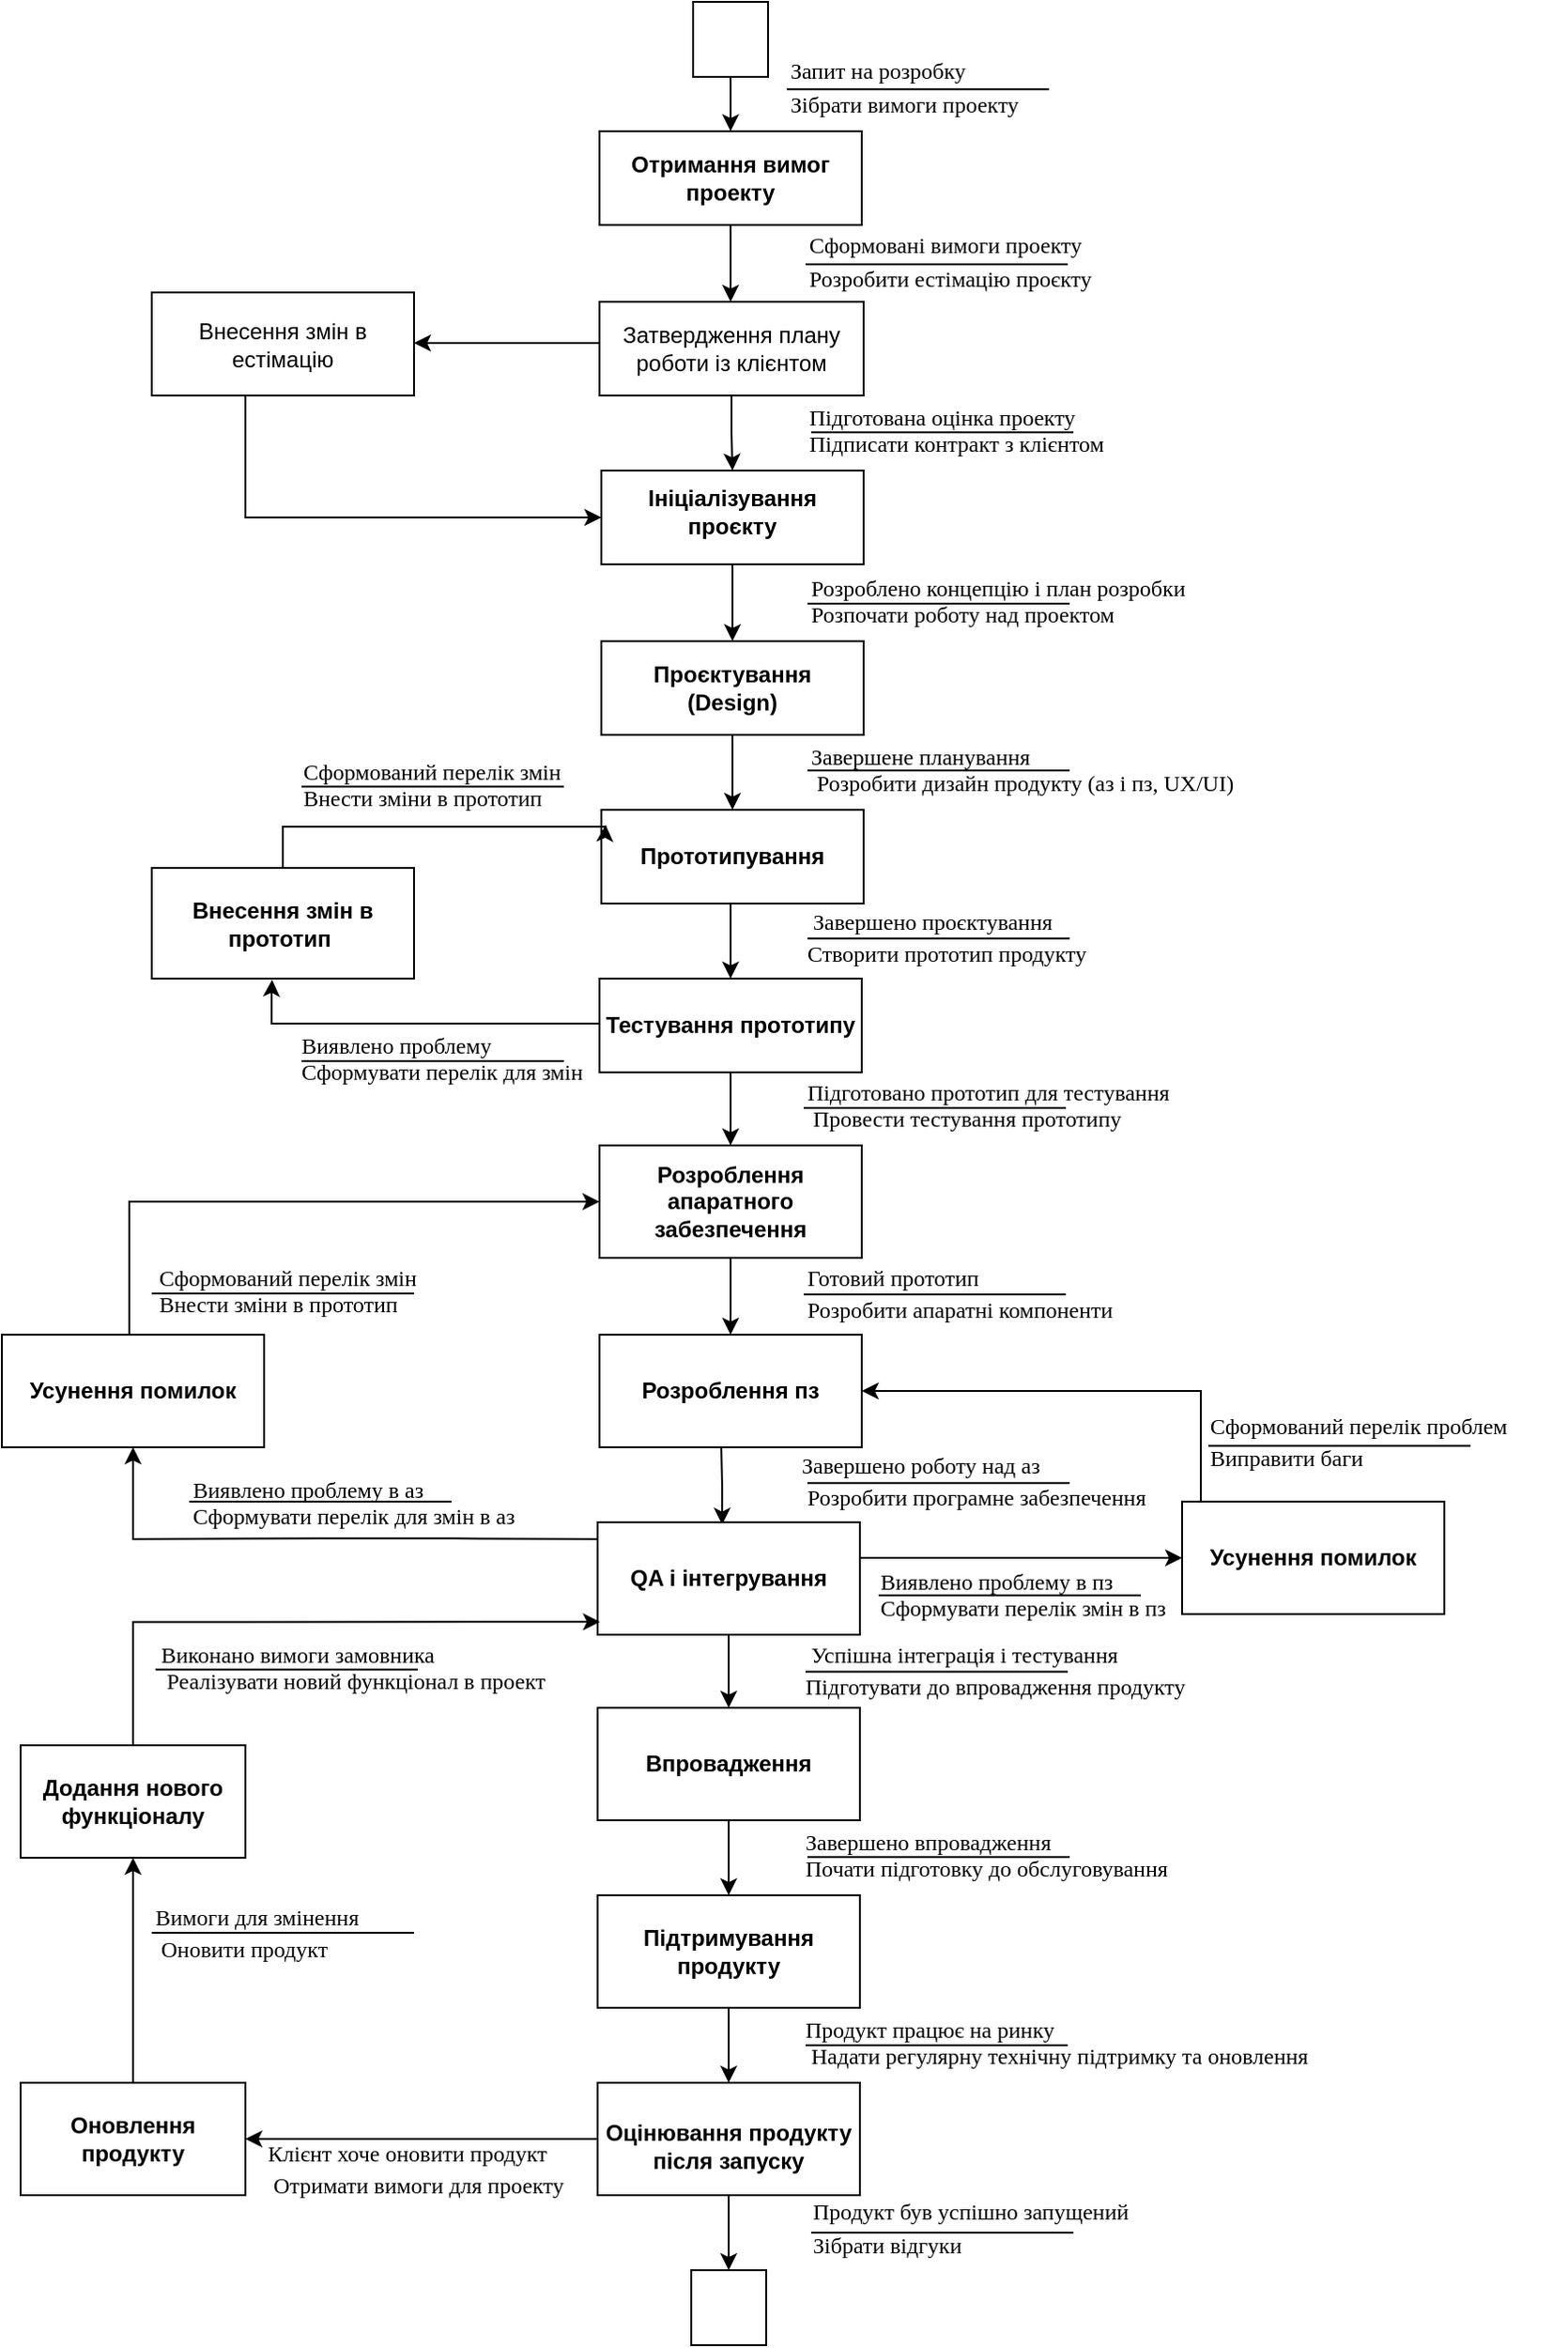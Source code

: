 <mxfile version="24.7.15">
  <diagram name="Страница — 1" id="aIX2Qcr1_E8BmRC23h6U">
    <mxGraphModel dx="1733" dy="2560" grid="1" gridSize="10" guides="1" tooltips="1" connect="1" arrows="1" fold="1" page="1" pageScale="1" pageWidth="827" pageHeight="1169" math="0" shadow="0">
      <root>
        <mxCell id="0" />
        <mxCell id="1" parent="0" />
        <mxCell id="S9Dtbln9a1oVzTOgqyUR-7" value="" style="edgeStyle=orthogonalEdgeStyle;rounded=0;orthogonalLoop=1;jettySize=auto;html=1;" edge="1" parent="1" source="S9Dtbln9a1oVzTOgqyUR-2" target="S9Dtbln9a1oVzTOgqyUR-6">
          <mxGeometry relative="1" as="geometry" />
        </mxCell>
        <mxCell id="S9Dtbln9a1oVzTOgqyUR-2" value="&lt;table&gt;&lt;tbody&gt;&lt;tr&gt;&lt;td&gt;&lt;strong&gt;Ініціалізування проєкту&lt;/strong&gt;&lt;/td&gt;&lt;/tr&gt;&lt;/tbody&gt;&lt;/table&gt;&lt;table&gt;&lt;tbody&gt;&lt;tr&gt;&lt;td&gt;&lt;/td&gt;&lt;/tr&gt;&lt;/tbody&gt;&lt;/table&gt;" style="rounded=0;whiteSpace=wrap;html=1;" vertex="1" parent="1">
          <mxGeometry x="350" y="120" width="140" height="50" as="geometry" />
        </mxCell>
        <mxCell id="S9Dtbln9a1oVzTOgqyUR-116" value="" style="edgeStyle=orthogonalEdgeStyle;rounded=0;orthogonalLoop=1;jettySize=auto;html=1;" edge="1" parent="1" source="S9Dtbln9a1oVzTOgqyUR-4" target="S9Dtbln9a1oVzTOgqyUR-112">
          <mxGeometry relative="1" as="geometry" />
        </mxCell>
        <mxCell id="S9Dtbln9a1oVzTOgqyUR-4" value="" style="rounded=0;whiteSpace=wrap;html=1;" vertex="1" parent="1">
          <mxGeometry x="399" y="-130" width="40" height="40" as="geometry" />
        </mxCell>
        <mxCell id="S9Dtbln9a1oVzTOgqyUR-24" value="" style="edgeStyle=orthogonalEdgeStyle;rounded=0;orthogonalLoop=1;jettySize=auto;html=1;" edge="1" parent="1" source="S9Dtbln9a1oVzTOgqyUR-6" target="S9Dtbln9a1oVzTOgqyUR-22">
          <mxGeometry relative="1" as="geometry" />
        </mxCell>
        <mxCell id="S9Dtbln9a1oVzTOgqyUR-6" value="&lt;table&gt;&lt;tbody&gt;&lt;tr&gt;&lt;td&gt;&lt;strong&gt;Проєктування (Design)&lt;/strong&gt;&lt;table&gt;&lt;tbody&gt;&lt;tr&gt;&lt;/tr&gt;&lt;/tbody&gt;&lt;/table&gt;&lt;/td&gt;&lt;/tr&gt;&lt;/tbody&gt;&lt;/table&gt;" style="whiteSpace=wrap;html=1;rounded=0;" vertex="1" parent="1">
          <mxGeometry x="350" y="211" width="140" height="50" as="geometry" />
        </mxCell>
        <mxCell id="S9Dtbln9a1oVzTOgqyUR-11" value="" style="edgeStyle=orthogonalEdgeStyle;rounded=0;orthogonalLoop=1;jettySize=auto;html=1;" edge="1" parent="1" source="S9Dtbln9a1oVzTOgqyUR-8" target="S9Dtbln9a1oVzTOgqyUR-10">
          <mxGeometry relative="1" as="geometry" />
        </mxCell>
        <mxCell id="S9Dtbln9a1oVzTOgqyUR-8" value="&lt;b&gt;Тестування прототипу&lt;/b&gt;" style="whiteSpace=wrap;html=1;rounded=0;" vertex="1" parent="1">
          <mxGeometry x="349" y="391" width="140" height="50" as="geometry" />
        </mxCell>
        <mxCell id="S9Dtbln9a1oVzTOgqyUR-13" value="" style="edgeStyle=orthogonalEdgeStyle;rounded=0;orthogonalLoop=1;jettySize=auto;html=1;" edge="1" parent="1" source="S9Dtbln9a1oVzTOgqyUR-10" target="S9Dtbln9a1oVzTOgqyUR-12">
          <mxGeometry relative="1" as="geometry" />
        </mxCell>
        <mxCell id="S9Dtbln9a1oVzTOgqyUR-10" value="&lt;b&gt;Розроблення апаратного забезпечення&lt;/b&gt;" style="whiteSpace=wrap;html=1;rounded=0;" vertex="1" parent="1">
          <mxGeometry x="349" y="480" width="140" height="60" as="geometry" />
        </mxCell>
        <mxCell id="S9Dtbln9a1oVzTOgqyUR-78" value="" style="edgeStyle=orthogonalEdgeStyle;rounded=0;orthogonalLoop=1;jettySize=auto;html=1;entryX=0.475;entryY=0.021;entryDx=0;entryDy=0;entryPerimeter=0;" edge="1" parent="1" target="S9Dtbln9a1oVzTOgqyUR-14">
          <mxGeometry relative="1" as="geometry">
            <mxPoint x="414.027" y="641" as="sourcePoint" />
            <mxPoint x="413" y="681" as="targetPoint" />
          </mxGeometry>
        </mxCell>
        <mxCell id="S9Dtbln9a1oVzTOgqyUR-12" value="&lt;b&gt;Розроблення пз&lt;/b&gt;" style="whiteSpace=wrap;html=1;rounded=0;" vertex="1" parent="1">
          <mxGeometry x="349" y="581" width="140" height="60" as="geometry" />
        </mxCell>
        <mxCell id="S9Dtbln9a1oVzTOgqyUR-17" value="" style="edgeStyle=orthogonalEdgeStyle;rounded=0;orthogonalLoop=1;jettySize=auto;html=1;" edge="1" parent="1" source="S9Dtbln9a1oVzTOgqyUR-14" target="S9Dtbln9a1oVzTOgqyUR-16">
          <mxGeometry relative="1" as="geometry" />
        </mxCell>
        <mxCell id="S9Dtbln9a1oVzTOgqyUR-38" style="edgeStyle=orthogonalEdgeStyle;rounded=0;orthogonalLoop=1;jettySize=auto;html=1;entryX=0;entryY=0.5;entryDx=0;entryDy=0;exitX=0.446;exitY=0.05;exitDx=0;exitDy=0;exitPerimeter=0;" edge="1" parent="1">
          <mxGeometry relative="1" as="geometry">
            <mxPoint x="87.44" y="597" as="sourcePoint" />
            <mxPoint x="349" y="510" as="targetPoint" />
            <Array as="points">
              <mxPoint x="87" y="606" />
              <mxPoint x="98" y="606" />
              <mxPoint x="98" y="510" />
            </Array>
          </mxGeometry>
        </mxCell>
        <mxCell id="S9Dtbln9a1oVzTOgqyUR-42" style="edgeStyle=orthogonalEdgeStyle;rounded=0;orthogonalLoop=1;jettySize=auto;html=1;" edge="1" parent="1" source="S9Dtbln9a1oVzTOgqyUR-14" target="S9Dtbln9a1oVzTOgqyUR-41">
          <mxGeometry relative="1" as="geometry">
            <Array as="points">
              <mxPoint x="540" y="700" />
              <mxPoint x="540" y="700" />
            </Array>
          </mxGeometry>
        </mxCell>
        <mxCell id="S9Dtbln9a1oVzTOgqyUR-14" value="&lt;b&gt;QA і інтегрування&lt;/b&gt;" style="whiteSpace=wrap;html=1;rounded=0;" vertex="1" parent="1">
          <mxGeometry x="348" y="681" width="140" height="60" as="geometry" />
        </mxCell>
        <mxCell id="S9Dtbln9a1oVzTOgqyUR-19" value="" style="edgeStyle=orthogonalEdgeStyle;rounded=0;orthogonalLoop=1;jettySize=auto;html=1;" edge="1" parent="1" source="S9Dtbln9a1oVzTOgqyUR-16" target="S9Dtbln9a1oVzTOgqyUR-18">
          <mxGeometry relative="1" as="geometry" />
        </mxCell>
        <mxCell id="S9Dtbln9a1oVzTOgqyUR-16" value="&lt;b&gt;Впровадження&lt;/b&gt;" style="whiteSpace=wrap;html=1;rounded=0;" vertex="1" parent="1">
          <mxGeometry x="348" y="780" width="140" height="60" as="geometry" />
        </mxCell>
        <mxCell id="S9Dtbln9a1oVzTOgqyUR-21" value="" style="edgeStyle=orthogonalEdgeStyle;rounded=0;orthogonalLoop=1;jettySize=auto;html=1;" edge="1" parent="1" source="S9Dtbln9a1oVzTOgqyUR-18" target="S9Dtbln9a1oVzTOgqyUR-20">
          <mxGeometry relative="1" as="geometry" />
        </mxCell>
        <mxCell id="S9Dtbln9a1oVzTOgqyUR-18" value="&lt;b&gt;Підтримування продукту&lt;/b&gt;" style="whiteSpace=wrap;html=1;rounded=0;" vertex="1" parent="1">
          <mxGeometry x="348" y="880" width="140" height="60" as="geometry" />
        </mxCell>
        <mxCell id="S9Dtbln9a1oVzTOgqyUR-30" value="" style="edgeStyle=orthogonalEdgeStyle;rounded=0;orthogonalLoop=1;jettySize=auto;html=1;" edge="1" parent="1" source="S9Dtbln9a1oVzTOgqyUR-20" target="S9Dtbln9a1oVzTOgqyUR-29">
          <mxGeometry relative="1" as="geometry" />
        </mxCell>
        <mxCell id="S9Dtbln9a1oVzTOgqyUR-32" value="" style="edgeStyle=orthogonalEdgeStyle;rounded=0;orthogonalLoop=1;jettySize=auto;html=1;" edge="1" parent="1" source="S9Dtbln9a1oVzTOgqyUR-20" target="S9Dtbln9a1oVzTOgqyUR-31">
          <mxGeometry relative="1" as="geometry" />
        </mxCell>
        <mxCell id="S9Dtbln9a1oVzTOgqyUR-20" value="&lt;b&gt;&amp;nbsp; &amp;nbsp; &amp;nbsp;&lt;/b&gt;&lt;table&gt;&lt;tbody&gt;&lt;tr&gt;&lt;td&gt;&lt;b&gt;Оцінювання продукту після запуску&lt;/b&gt;&lt;/td&gt;&lt;/tr&gt;&lt;/tbody&gt;&lt;/table&gt;&lt;table&gt;&lt;tbody&gt;&lt;tr&gt;&lt;td&gt;&lt;/td&gt;&lt;/tr&gt;&lt;/tbody&gt;&lt;/table&gt;" style="whiteSpace=wrap;html=1;rounded=0;" vertex="1" parent="1">
          <mxGeometry x="348" y="980" width="140" height="60" as="geometry" />
        </mxCell>
        <mxCell id="S9Dtbln9a1oVzTOgqyUR-52" value="" style="edgeStyle=orthogonalEdgeStyle;rounded=0;orthogonalLoop=1;jettySize=auto;html=1;" edge="1" parent="1" source="S9Dtbln9a1oVzTOgqyUR-22" target="S9Dtbln9a1oVzTOgqyUR-8">
          <mxGeometry relative="1" as="geometry">
            <Array as="points">
              <mxPoint x="419" y="361" />
              <mxPoint x="419" y="361" />
            </Array>
          </mxGeometry>
        </mxCell>
        <mxCell id="S9Dtbln9a1oVzTOgqyUR-22" value="&lt;table&gt;&lt;tbody&gt;&lt;tr&gt;&lt;td&gt;&lt;strong&gt;Прототипування&lt;/strong&gt;&lt;/td&gt;&lt;/tr&gt;&lt;/tbody&gt;&lt;/table&gt;&lt;table&gt;&lt;tbody&gt;&lt;tr&gt;&lt;/tr&gt;&lt;/tbody&gt;&lt;/table&gt;" style="whiteSpace=wrap;html=1;rounded=0;" vertex="1" parent="1">
          <mxGeometry x="350" y="301" width="140" height="50" as="geometry" />
        </mxCell>
        <mxCell id="S9Dtbln9a1oVzTOgqyUR-29" value="" style="whiteSpace=wrap;html=1;rounded=0;" vertex="1" parent="1">
          <mxGeometry x="398" y="1080" width="40" height="40" as="geometry" />
        </mxCell>
        <mxCell id="S9Dtbln9a1oVzTOgqyUR-34" value="" style="edgeStyle=orthogonalEdgeStyle;rounded=0;orthogonalLoop=1;jettySize=auto;html=1;" edge="1" parent="1" source="S9Dtbln9a1oVzTOgqyUR-31" target="S9Dtbln9a1oVzTOgqyUR-33">
          <mxGeometry relative="1" as="geometry">
            <Array as="points">
              <mxPoint x="100" y="960" />
              <mxPoint x="100" y="960" />
            </Array>
          </mxGeometry>
        </mxCell>
        <mxCell id="S9Dtbln9a1oVzTOgqyUR-31" value="&lt;b&gt;Оновлення продукту&lt;/b&gt;" style="whiteSpace=wrap;html=1;rounded=0;" vertex="1" parent="1">
          <mxGeometry x="40" y="980" width="120" height="60" as="geometry" />
        </mxCell>
        <mxCell id="S9Dtbln9a1oVzTOgqyUR-101" value="" style="edgeStyle=orthogonalEdgeStyle;rounded=0;orthogonalLoop=1;jettySize=auto;html=1;entryX=0.009;entryY=0.886;entryDx=0;entryDy=0;entryPerimeter=0;" edge="1" parent="1" source="S9Dtbln9a1oVzTOgqyUR-33" target="S9Dtbln9a1oVzTOgqyUR-14">
          <mxGeometry relative="1" as="geometry">
            <mxPoint x="100" y="840" as="targetPoint" />
            <Array as="points">
              <mxPoint x="100" y="734" />
            </Array>
          </mxGeometry>
        </mxCell>
        <mxCell id="S9Dtbln9a1oVzTOgqyUR-33" value="&lt;b&gt;Додання нового функціоналу&lt;/b&gt;" style="whiteSpace=wrap;html=1;rounded=0;" vertex="1" parent="1">
          <mxGeometry x="40" y="800" width="120" height="60" as="geometry" />
        </mxCell>
        <mxCell id="S9Dtbln9a1oVzTOgqyUR-39" value="&lt;b&gt;Усунення помилок&lt;/b&gt;" style="whiteSpace=wrap;html=1;rounded=0;" vertex="1" parent="1">
          <mxGeometry x="30" y="581" width="140" height="60" as="geometry" />
        </mxCell>
        <mxCell id="S9Dtbln9a1oVzTOgqyUR-43" style="edgeStyle=orthogonalEdgeStyle;rounded=0;orthogonalLoop=1;jettySize=auto;html=1;exitX=0.5;exitY=0;exitDx=0;exitDy=0;entryX=1;entryY=0.5;entryDx=0;entryDy=0;" edge="1" parent="1" source="S9Dtbln9a1oVzTOgqyUR-41" target="S9Dtbln9a1oVzTOgqyUR-12">
          <mxGeometry relative="1" as="geometry">
            <Array as="points">
              <mxPoint x="720" y="670" />
              <mxPoint x="720" y="681" />
              <mxPoint x="670" y="681" />
              <mxPoint x="670" y="611" />
            </Array>
          </mxGeometry>
        </mxCell>
        <mxCell id="S9Dtbln9a1oVzTOgqyUR-41" value="&lt;b&gt;Усунення помилок&lt;/b&gt;" style="whiteSpace=wrap;html=1;rounded=0;" vertex="1" parent="1">
          <mxGeometry x="660" y="670" width="140" height="60" as="geometry" />
        </mxCell>
        <mxCell id="S9Dtbln9a1oVzTOgqyUR-64" style="edgeStyle=orthogonalEdgeStyle;rounded=0;orthogonalLoop=1;jettySize=auto;html=1;exitX=0.412;exitY=0.005;exitDx=0;exitDy=0;entryX=0.016;entryY=0.16;entryDx=0;entryDy=0;entryPerimeter=0;exitPerimeter=0;" edge="1" parent="1" source="S9Dtbln9a1oVzTOgqyUR-44" target="S9Dtbln9a1oVzTOgqyUR-22">
          <mxGeometry relative="1" as="geometry">
            <mxPoint x="206.95" y="330" as="sourcePoint" />
            <mxPoint x="347.95" y="324" as="targetPoint" />
            <Array as="points">
              <mxPoint x="180" y="332" />
              <mxPoint x="180" y="310" />
              <mxPoint x="352" y="310" />
            </Array>
          </mxGeometry>
        </mxCell>
        <mxCell id="S9Dtbln9a1oVzTOgqyUR-44" value="&lt;b&gt;Внесення змін в прототип&amp;nbsp;&lt;/b&gt;" style="whiteSpace=wrap;html=1;rounded=0;" vertex="1" parent="1">
          <mxGeometry x="110" y="332" width="140" height="59" as="geometry" />
        </mxCell>
        <mxCell id="S9Dtbln9a1oVzTOgqyUR-48" value="" style="endArrow=none;html=1;rounded=0;" edge="1" parent="1">
          <mxGeometry width="50" height="50" relative="1" as="geometry">
            <mxPoint x="459" y="10" as="sourcePoint" />
            <mxPoint x="599" y="10" as="targetPoint" />
            <Array as="points">
              <mxPoint x="520" y="10" />
            </Array>
          </mxGeometry>
        </mxCell>
        <mxCell id="S9Dtbln9a1oVzTOgqyUR-51" value="" style="endArrow=none;html=1;rounded=0;" edge="1" parent="1">
          <mxGeometry width="50" height="50" relative="1" as="geometry">
            <mxPoint x="460" y="280" as="sourcePoint" />
            <mxPoint x="600" y="280" as="targetPoint" />
          </mxGeometry>
        </mxCell>
        <mxCell id="S9Dtbln9a1oVzTOgqyUR-54" value="" style="endArrow=none;html=1;rounded=0;" edge="1" parent="1">
          <mxGeometry width="50" height="50" relative="1" as="geometry">
            <mxPoint x="460" y="369.62" as="sourcePoint" />
            <mxPoint x="600" y="369.62" as="targetPoint" />
          </mxGeometry>
        </mxCell>
        <mxCell id="S9Dtbln9a1oVzTOgqyUR-55" value="&lt;div&gt;&lt;font face=&quot;Times New Roman&quot;&gt;Сформовані вимоги проекту&lt;/font&gt;&lt;/div&gt;&lt;div&gt;&lt;span style=&quot;font-family: &amp;quot;Times New Roman&amp;quot;, serif;&quot;&gt;&lt;font style=&quot;font-size: 12px;&quot;&gt;Розробити естімацію проєкту&lt;/font&gt;&lt;/span&gt;&lt;span style=&quot;font-size: medium;&quot;&gt;&lt;/span&gt;&lt;span style=&quot;font-family: &amp;quot;Times New Roman&amp;quot;, serif;&quot;&gt;&lt;font style=&quot;font-size: 12px;&quot;&gt;&lt;br&gt;&lt;/font&gt;&lt;/span&gt;&lt;/div&gt;" style="text;whiteSpace=wrap;html=1;" vertex="1" parent="1">
          <mxGeometry x="459" y="-14" width="160" height="44" as="geometry" />
        </mxCell>
        <mxCell id="S9Dtbln9a1oVzTOgqyUR-56" value="&lt;div&gt;&lt;font style=&quot;font-size: 12px;&quot;&gt;&lt;font face=&quot;Times New Roman&quot;&gt;Завершене планування&amp;nbsp; &amp;nbsp; &amp;nbsp; &amp;nbsp; &amp;nbsp; &amp;nbsp; &amp;nbsp; &amp;nbsp; &amp;nbsp; &amp;nbsp; &amp;nbsp; &amp;nbsp;&lt;/font&gt;&lt;font face=&quot;xFKi9sHKz70ljBgwXh16&quot;&gt;Розробити дизайн продукту (аз і пз,&amp;nbsp;&lt;/font&gt;&lt;/font&gt;&lt;span style=&quot;font-family: xFKi9sHKz70ljBgwXh16; background-color: initial;&quot;&gt;UX/UI&lt;/span&gt;&lt;span style=&quot;font-family: xFKi9sHKz70ljBgwXh16; background-color: initial;&quot;&gt;)&lt;/span&gt;&lt;/div&gt;" style="text;whiteSpace=wrap;html=1;" vertex="1" parent="1">
          <mxGeometry x="460" y="259" width="240" height="60" as="geometry" />
        </mxCell>
        <mxCell id="S9Dtbln9a1oVzTOgqyUR-58" value="" style="endArrow=none;html=1;rounded=0;" edge="1" parent="1">
          <mxGeometry width="50" height="50" relative="1" as="geometry">
            <mxPoint x="460" y="191" as="sourcePoint" />
            <mxPoint x="600" y="191" as="targetPoint" />
          </mxGeometry>
        </mxCell>
        <mxCell id="S9Dtbln9a1oVzTOgqyUR-59" value="&lt;div&gt;&lt;font face=&quot;Times New Roman&quot; style=&quot;font-size: 12px;&quot;&gt;Розроблено концепцію і план розробки&amp;nbsp; &lt;/font&gt;&lt;font face=&quot;dU_oInnJAO4a_UwRqcM1&quot; style=&quot;font-size: 12px;&quot;&gt;Розпочати роботу над проектом&amp;nbsp;&lt;/font&gt;&lt;span style=&quot;font-family: &amp;quot;Times New Roman&amp;quot;, serif;&quot;&gt;&lt;font style=&quot;font-size: 12px;&quot;&gt;&lt;br&gt;&lt;/font&gt;&lt;/span&gt;&lt;/div&gt;" style="text;whiteSpace=wrap;html=1;" vertex="1" parent="1">
          <mxGeometry x="460" y="169" width="230" height="44" as="geometry" />
        </mxCell>
        <mxCell id="S9Dtbln9a1oVzTOgqyUR-60" value="&lt;div&gt;&lt;table cellpadding=&quot;0&quot; border=&quot;0&quot; class=&quot;MsoNormalTable&quot;&gt;&lt;tbody&gt;&lt;tr&gt;&lt;td style=&quot;padding: 0.75pt;&quot;&gt;&lt;p style=&quot;margin: 0cm;&quot; class=&quot;MsoNormal&quot;&gt;&lt;font face=&quot;Times New Roman&quot; style=&quot;font-size: 12px;&quot;&gt;Завершено проєктування&lt;/font&gt;&lt;/p&gt;&lt;/td&gt;&lt;/tr&gt;&lt;/tbody&gt;&lt;/table&gt;&lt;font face=&quot;j7vpWubWnVYkfvFeU1wN&quot;&gt;Створити прототип продукту&lt;/font&gt;&lt;br&gt;&lt;/div&gt;" style="text;whiteSpace=wrap;html=1;" vertex="1" parent="1">
          <mxGeometry x="458" y="344" width="152" height="60" as="geometry" />
        </mxCell>
        <mxCell id="S9Dtbln9a1oVzTOgqyUR-63" style="edgeStyle=orthogonalEdgeStyle;rounded=0;orthogonalLoop=1;jettySize=auto;html=1;exitX=0;exitY=0.5;exitDx=0;exitDy=0;entryX=0.459;entryY=1.027;entryDx=0;entryDy=0;entryPerimeter=0;" edge="1" parent="1">
          <mxGeometry relative="1" as="geometry">
            <mxPoint x="349" y="415" as="sourcePoint" />
            <mxPoint x="174.26" y="391.593" as="targetPoint" />
            <Array as="points">
              <mxPoint x="174" y="415" />
              <mxPoint x="174" y="399" />
            </Array>
          </mxGeometry>
        </mxCell>
        <mxCell id="S9Dtbln9a1oVzTOgqyUR-65" value="" style="endArrow=none;html=1;rounded=0;" edge="1" parent="1">
          <mxGeometry width="50" height="50" relative="1" as="geometry">
            <mxPoint x="458" y="460" as="sourcePoint" />
            <mxPoint x="598" y="460" as="targetPoint" />
          </mxGeometry>
        </mxCell>
        <mxCell id="S9Dtbln9a1oVzTOgqyUR-66" value="&lt;div&gt;&lt;table cellpadding=&quot;0&quot; border=&quot;0&quot; class=&quot;MsoNormalTable&quot;&gt;&lt;tbody&gt;&lt;tr&gt;&lt;td style=&quot;padding: 0.75pt;&quot;&gt;&lt;p style=&quot;margin: 0cm;&quot; class=&quot;MsoNormal&quot;&gt;&lt;font face=&quot;Times New Roman&quot; style=&quot;font-size: 12px;&quot;&gt;&lt;span style=&quot;background-color: initial;&quot;&gt;&amp;nbsp;Підготовано прототип для тестування&amp;nbsp; &amp;nbsp; &amp;nbsp; &amp;nbsp;&amp;nbsp;&lt;/span&gt;&lt;span style=&quot;background-color: initial;&quot;&gt;Провести тестування прототипу&lt;/span&gt;&lt;/font&gt;&lt;br&gt;&lt;/p&gt;&lt;/td&gt;&lt;/tr&gt;&lt;/tbody&gt;&lt;/table&gt;&lt;/div&gt;" style="text;whiteSpace=wrap;html=1;" vertex="1" parent="1">
          <mxGeometry x="452" y="435" width="238" height="60" as="geometry" />
        </mxCell>
        <mxCell id="S9Dtbln9a1oVzTOgqyUR-68" value="" style="endArrow=none;html=1;rounded=0;" edge="1" parent="1">
          <mxGeometry width="50" height="50" relative="1" as="geometry">
            <mxPoint x="190" y="288.58" as="sourcePoint" />
            <mxPoint x="330" y="288.58" as="targetPoint" />
          </mxGeometry>
        </mxCell>
        <mxCell id="S9Dtbln9a1oVzTOgqyUR-69" value="" style="endArrow=none;html=1;rounded=0;" edge="1" parent="1">
          <mxGeometry width="50" height="50" relative="1" as="geometry">
            <mxPoint x="190" y="435" as="sourcePoint" />
            <mxPoint x="330" y="435" as="targetPoint" />
          </mxGeometry>
        </mxCell>
        <mxCell id="S9Dtbln9a1oVzTOgqyUR-70" value="&lt;table cellpadding=&quot;0&quot; border=&quot;0&quot; class=&quot;MsoNormalTable&quot;&gt;&lt;tbody&gt;&lt;tr&gt;&lt;td style=&quot;padding: 0.75pt;&quot;&gt;&lt;blockquote style=&quot;margin: 0 0 0 40px; border: none; padding: 0px;&quot;&gt;&lt;p style=&quot;margin: 0cm; font-family: &amp;quot;Times New Roman&amp;quot;, serif;&quot; class=&quot;MsoNormal&quot;&gt;&lt;span style=&quot;background-color: initial;&quot;&gt;&lt;font style=&quot;font-size: 12px;&quot;&gt;Виявлено проблему Сформувати перелік для змін&amp;nbsp;&lt;/font&gt;&lt;/span&gt;&lt;/p&gt;&lt;/blockquote&gt;&lt;/td&gt;&lt;/tr&gt;&lt;/tbody&gt;&lt;/table&gt;" style="text;whiteSpace=wrap;html=1;" vertex="1" parent="1">
          <mxGeometry x="145" y="410" width="205" height="60" as="geometry" />
        </mxCell>
        <mxCell id="S9Dtbln9a1oVzTOgqyUR-71" value="&lt;div&gt;&lt;table cellpadding=&quot;0&quot; border=&quot;0&quot; class=&quot;MsoNormalTable&quot;&gt;&lt;tbody&gt;&lt;tr&gt;&lt;td style=&quot;padding: 0.75pt;&quot;&gt;&lt;p style=&quot;margin: 0cm; font-family: &amp;quot;Times New Roman&amp;quot;, serif;&quot; class=&quot;MsoNormal&quot;&gt;&lt;font face=&quot;Times New Roman&quot;&gt;&lt;span style=&quot;background-color: initial;&quot;&gt;Сформований перелік змін&amp;nbsp; &amp;nbsp; Внести зміни в прототип&lt;/span&gt;&lt;br&gt;&lt;/font&gt;&lt;/p&gt;&lt;/td&gt;&lt;/tr&gt;&lt;/tbody&gt;&lt;/table&gt;&lt;/div&gt;" style="text;whiteSpace=wrap;html=1;" vertex="1" parent="1">
          <mxGeometry x="186" y="264" width="194" height="60" as="geometry" />
        </mxCell>
        <mxCell id="S9Dtbln9a1oVzTOgqyUR-72" value="" style="endArrow=none;html=1;rounded=0;" edge="1" parent="1">
          <mxGeometry width="50" height="50" relative="1" as="geometry">
            <mxPoint x="458" y="559.55" as="sourcePoint" />
            <mxPoint x="598" y="559.55" as="targetPoint" />
          </mxGeometry>
        </mxCell>
        <mxCell id="S9Dtbln9a1oVzTOgqyUR-73" value="&lt;div&gt;&lt;table cellpadding=&quot;0&quot; border=&quot;0&quot; class=&quot;MsoNormalTable&quot;&gt;&lt;tbody&gt;&lt;tr&gt;&lt;td style=&quot;padding: 0.75pt;&quot;&gt;&lt;p style=&quot;margin: 0cm; font-family: &amp;quot;Times New Roman&amp;quot;, serif;&quot; class=&quot;MsoNormal&quot;&gt;&lt;font face=&quot;Times New Roman&quot;&gt;&lt;font style=&quot;font-size: 12px;&quot;&gt;&lt;span style=&quot;background-color: initial;&quot;&gt;&amp;nbsp;Готовий прототип&amp;nbsp; &amp;nbsp;&lt;/span&gt;&lt;/font&gt;&lt;br&gt;&lt;/font&gt;&lt;/p&gt;&lt;table cellpadding=&quot;0&quot; border=&quot;0&quot; class=&quot;MsoNormalTable&quot;&gt;&lt;tbody&gt;&lt;tr&gt;&lt;td style=&quot;padding: 0.75pt;&quot;&gt;&lt;p style=&quot;margin: 0cm; font-family: &amp;quot;Times New Roman&amp;quot;, serif;&quot; class=&quot;MsoNormal&quot;&gt;&lt;font face=&quot;J8FBO2nkzcF72xYi--sM&quot; style=&quot;font-size: 12px;&quot;&gt;Розробити апаратні компоненти&lt;/font&gt;&lt;/p&gt;&lt;/td&gt;&lt;/tr&gt;&lt;/tbody&gt;&lt;/table&gt;&lt;/td&gt;&lt;/tr&gt;&lt;/tbody&gt;&lt;/table&gt;&lt;/div&gt;" style="text;whiteSpace=wrap;html=1;" vertex="1" parent="1">
          <mxGeometry x="452" y="534" width="257" height="60" as="geometry" />
        </mxCell>
        <mxCell id="S9Dtbln9a1oVzTOgqyUR-75" value="&lt;table cellpadding=&quot;0&quot; border=&quot;0&quot; class=&quot;MsoNormalTable&quot;&gt;&lt;tbody&gt;&lt;tr&gt;&lt;td style=&quot;padding: 0.75pt;&quot;&gt;&lt;font face=&quot;Times New Roman, serif&quot;&gt;Завершено роботу над аз&lt;/font&gt;&lt;table style=&quot;background-color: initial;&quot; cellpadding=&quot;0&quot; border=&quot;0&quot; class=&quot;MsoNormalTable&quot;&gt;&lt;tbody&gt;&lt;tr&gt;&lt;td style=&quot;padding: 0.75pt;&quot;&gt;&lt;p style=&quot;margin: 0cm; font-family: &amp;quot;Times New Roman&amp;quot;, serif;&quot; class=&quot;MsoNormal&quot;&gt;Розробити програмне забезпечення&lt;/p&gt;&lt;/td&gt;&lt;/tr&gt;&lt;/tbody&gt;&lt;/table&gt;&lt;/td&gt;&lt;/tr&gt;&lt;/tbody&gt;&lt;/table&gt;" style="text;whiteSpace=wrap;html=1;" vertex="1" parent="1">
          <mxGeometry x="452" y="634" width="198" height="60" as="geometry" />
        </mxCell>
        <mxCell id="S9Dtbln9a1oVzTOgqyUR-76" value="" style="endArrow=none;html=1;rounded=0;" edge="1" parent="1">
          <mxGeometry width="50" height="50" relative="1" as="geometry">
            <mxPoint x="460" y="660.17" as="sourcePoint" />
            <mxPoint x="600" y="660.17" as="targetPoint" />
          </mxGeometry>
        </mxCell>
        <mxCell id="S9Dtbln9a1oVzTOgqyUR-79" value="&lt;table cellpadding=&quot;0&quot; border=&quot;0&quot; class=&quot;MsoNormalTable&quot;&gt;&lt;tbody&gt;&lt;tr&gt;&lt;td style=&quot;padding: 0.75pt;&quot;&gt;&lt;table cellpadding=&quot;0&quot; border=&quot;0&quot; class=&quot;MsoNormalTable&quot;&gt;&lt;tbody&gt;&lt;tr&gt;&lt;td style=&quot;padding: 0.75pt;&quot;&gt;&lt;p style=&quot;margin: 0cm;&quot; class=&quot;MsoNormal&quot;&gt;&lt;span style=&quot;background-color: initial;&quot;&gt;&lt;font face=&quot;Times New Roman&quot;&gt;Сформований перелік проблем&lt;/font&gt;&lt;/span&gt;&lt;/p&gt;&lt;/td&gt;&lt;/tr&gt;&lt;/tbody&gt;&lt;/table&gt;&lt;span style=&quot;font-family: &amp;quot;Times New Roman&amp;quot;, serif; background-color: initial;&quot;&gt;&amp;nbsp;Виправити баги&lt;/span&gt;&lt;br&gt;&lt;/td&gt;&lt;/tr&gt;&lt;/tbody&gt;&lt;/table&gt;" style="text;whiteSpace=wrap;html=1;" vertex="1" parent="1">
          <mxGeometry x="667" y="610" width="198" height="60" as="geometry" />
        </mxCell>
        <mxCell id="S9Dtbln9a1oVzTOgqyUR-80" value="" style="endArrow=none;html=1;rounded=0;" edge="1" parent="1">
          <mxGeometry width="50" height="50" relative="1" as="geometry">
            <mxPoint x="674" y="640.28" as="sourcePoint" />
            <mxPoint x="814" y="640.28" as="targetPoint" />
          </mxGeometry>
        </mxCell>
        <mxCell id="S9Dtbln9a1oVzTOgqyUR-81" value="&lt;table cellpadding=&quot;0&quot; border=&quot;0&quot; class=&quot;MsoNormalTable&quot;&gt;&lt;tbody&gt;&lt;tr&gt;&lt;td style=&quot;padding: 0.75pt;&quot;&gt;&lt;blockquote style=&quot;margin: 0 0 0 40px; border: none; padding: 0px;&quot;&gt;&lt;p style=&quot;margin: 0cm; font-family: &amp;quot;Times New Roman&amp;quot;, serif;&quot; class=&quot;MsoNormal&quot;&gt;&lt;span style=&quot;background-color: initial;&quot;&gt;&lt;font style=&quot;font-size: 12px;&quot;&gt;Виявлено проблему в пз Сформувати перелік змін в пз&amp;nbsp;&lt;/font&gt;&lt;/span&gt;&lt;/p&gt;&lt;/blockquote&gt;&lt;/td&gt;&lt;/tr&gt;&lt;/tbody&gt;&lt;/table&gt;" style="text;whiteSpace=wrap;html=1;" vertex="1" parent="1">
          <mxGeometry x="454" y="696" width="216" height="60" as="geometry" />
        </mxCell>
        <mxCell id="S9Dtbln9a1oVzTOgqyUR-82" value="&lt;table cellpadding=&quot;0&quot; border=&quot;0&quot; class=&quot;MsoNormalTable&quot;&gt;&lt;tbody&gt;&lt;tr&gt;&lt;td style=&quot;padding: 0.75pt;&quot;&gt;&lt;blockquote style=&quot;margin: 0 0 0 40px; border: none; padding: 0px;&quot;&gt;&lt;p style=&quot;margin: 0cm;&quot; class=&quot;MsoNormal&quot;&gt;&lt;span style=&quot;background-color: initial;&quot;&gt;&lt;font face=&quot;Times New Roman&quot; style=&quot;font-size: 12px;&quot;&gt;Виявлено проблему в аз Сформувати перелік для змін в аз&lt;/font&gt;&lt;/span&gt;&lt;/p&gt;&lt;/blockquote&gt;&lt;/td&gt;&lt;/tr&gt;&lt;/tbody&gt;&lt;/table&gt;" style="text;whiteSpace=wrap;html=1;" vertex="1" parent="1">
          <mxGeometry x="87" y="647" width="223" height="60" as="geometry" />
        </mxCell>
        <mxCell id="S9Dtbln9a1oVzTOgqyUR-83" value="" style="endArrow=none;html=1;rounded=0;" edge="1" parent="1">
          <mxGeometry width="50" height="50" relative="1" as="geometry">
            <mxPoint x="130" y="670.0" as="sourcePoint" />
            <mxPoint x="270" y="670.0" as="targetPoint" />
          </mxGeometry>
        </mxCell>
        <mxCell id="S9Dtbln9a1oVzTOgqyUR-84" value="" style="endArrow=none;html=1;rounded=0;" edge="1" parent="1">
          <mxGeometry width="50" height="50" relative="1" as="geometry">
            <mxPoint x="498" y="720.0" as="sourcePoint" />
            <mxPoint x="638" y="720.0" as="targetPoint" />
          </mxGeometry>
        </mxCell>
        <mxCell id="S9Dtbln9a1oVzTOgqyUR-85" value="" style="endArrow=none;html=1;rounded=0;" edge="1" parent="1">
          <mxGeometry width="50" height="50" relative="1" as="geometry">
            <mxPoint x="110" y="559" as="sourcePoint" />
            <mxPoint x="250" y="559" as="targetPoint" />
          </mxGeometry>
        </mxCell>
        <mxCell id="S9Dtbln9a1oVzTOgqyUR-86" value="&lt;div&gt;&lt;table cellpadding=&quot;0&quot; border=&quot;0&quot; class=&quot;MsoNormalTable&quot;&gt;&lt;tbody&gt;&lt;tr&gt;&lt;td style=&quot;padding: 0.75pt;&quot;&gt;&lt;p style=&quot;margin: 0cm;&quot; class=&quot;MsoNormal&quot;&gt;&lt;span style=&quot;background-color: initial;&quot;&gt;&lt;font face=&quot;Times New Roman&quot;&gt;Сформований перелік змін&amp;nbsp; &amp;nbsp; Внести зміни в прототип&lt;/font&gt;&lt;/span&gt;&lt;br&gt;&lt;/p&gt;&lt;/td&gt;&lt;/tr&gt;&lt;/tbody&gt;&lt;/table&gt;&lt;/div&gt;" style="text;whiteSpace=wrap;html=1;" vertex="1" parent="1">
          <mxGeometry x="109" y="534" width="194" height="60" as="geometry" />
        </mxCell>
        <mxCell id="S9Dtbln9a1oVzTOgqyUR-88" value="" style="endArrow=classic;html=1;rounded=0;exitX=1.01;exitY=0.106;exitDx=0;exitDy=0;exitPerimeter=0;entryX=0.5;entryY=1;entryDx=0;entryDy=0;" edge="1" parent="1" target="S9Dtbln9a1oVzTOgqyUR-39">
          <mxGeometry width="50" height="50" relative="1" as="geometry">
            <mxPoint x="348.0" y="690.0" as="sourcePoint" />
            <mxPoint x="201" y="666" as="targetPoint" />
            <Array as="points">
              <mxPoint x="270.95" y="689.64" />
              <mxPoint x="200.95" y="689.64" />
              <mxPoint x="100" y="690" />
            </Array>
          </mxGeometry>
        </mxCell>
        <mxCell id="S9Dtbln9a1oVzTOgqyUR-90" value="&lt;table cellpadding=&quot;0&quot; border=&quot;0&quot; class=&quot;MsoNormalTable&quot;&gt;&lt;tbody&gt;&lt;tr&gt;&lt;td style=&quot;padding: 0.75pt;&quot;&gt;&lt;table cellpadding=&quot;0&quot; border=&quot;0&quot; class=&quot;MsoNormalTable&quot;&gt;&lt;tbody&gt;&lt;tr&gt;&lt;td style=&quot;padding: 0.75pt;&quot;&gt;&lt;p style=&quot;margin: 0cm; font-family: &amp;quot;Times New Roman&amp;quot;, serif;&quot; class=&quot;MsoNormal&quot;&gt;&lt;font style=&quot;font-size: 12px;&quot;&gt;Успішна інтеграція і тестування&lt;/font&gt;&lt;/p&gt;&lt;/td&gt;&lt;/tr&gt;&lt;/tbody&gt;&lt;/table&gt;&lt;span style=&quot;font-family: &amp;quot;Times New Roman&amp;quot;, serif; background-color: initial;&quot;&gt;&lt;font style=&quot;font-size: 12px;&quot;&gt;Підготувати до впровадження продукту&lt;/font&gt;&lt;/span&gt;&lt;br&gt;&lt;/td&gt;&lt;/tr&gt;&lt;/tbody&gt;&lt;/table&gt;" style="text;whiteSpace=wrap;html=1;" vertex="1" parent="1">
          <mxGeometry x="454" y="732" width="356" height="60" as="geometry" />
        </mxCell>
        <mxCell id="S9Dtbln9a1oVzTOgqyUR-91" value="" style="endArrow=none;html=1;rounded=0;" edge="1" parent="1">
          <mxGeometry width="50" height="50" relative="1" as="geometry">
            <mxPoint x="459" y="760.71" as="sourcePoint" />
            <mxPoint x="599" y="760.71" as="targetPoint" />
          </mxGeometry>
        </mxCell>
        <mxCell id="S9Dtbln9a1oVzTOgqyUR-92" value="&lt;table cellpadding=&quot;0&quot; border=&quot;0&quot; class=&quot;MsoNormalTable&quot;&gt;&lt;tbody&gt;&lt;tr&gt;&lt;td style=&quot;padding: 0.75pt;&quot;&gt;&lt;table cellpadding=&quot;0&quot; border=&quot;0&quot; class=&quot;MsoNormalTable&quot;&gt;&lt;tbody&gt;&lt;tr&gt;&lt;td style=&quot;padding: 0.75pt;&quot;&gt;&lt;p style=&quot;margin: 0cm; font-family: &amp;quot;Times New Roman&amp;quot;, serif;&quot; class=&quot;MsoNormal&quot;&gt;&lt;/p&gt;&lt;/td&gt;&lt;/tr&gt;&lt;/tbody&gt;&lt;/table&gt;&lt;font face=&quot;Times New Roman&quot;&gt;&lt;font style=&quot;font-size: 12px;&quot;&gt;Завершено впровадження&lt;/font&gt;&lt;font style=&quot;font-size: 12px;&quot;&gt;&amp;nbsp; &amp;nbsp; &amp;nbsp; &amp;nbsp; &amp;nbsp; Почати підготовку до обслуговування&lt;/font&gt;&lt;/font&gt;&lt;br&gt;&lt;/td&gt;&lt;/tr&gt;&lt;/tbody&gt;&lt;/table&gt;" style="text;whiteSpace=wrap;html=1;" vertex="1" parent="1">
          <mxGeometry x="454" y="829" width="206" height="60" as="geometry" />
        </mxCell>
        <mxCell id="S9Dtbln9a1oVzTOgqyUR-93" value="" style="endArrow=none;html=1;rounded=0;" edge="1" parent="1">
          <mxGeometry width="50" height="50" relative="1" as="geometry">
            <mxPoint x="460" y="859.64" as="sourcePoint" />
            <mxPoint x="600" y="859.64" as="targetPoint" />
          </mxGeometry>
        </mxCell>
        <mxCell id="S9Dtbln9a1oVzTOgqyUR-95" value="" style="endArrow=none;html=1;rounded=0;" edge="1" parent="1">
          <mxGeometry width="50" height="50" relative="1" as="geometry">
            <mxPoint x="459" y="960.0" as="sourcePoint" />
            <mxPoint x="599" y="960.0" as="targetPoint" />
          </mxGeometry>
        </mxCell>
        <mxCell id="S9Dtbln9a1oVzTOgqyUR-96" value="&lt;table cellpadding=&quot;0&quot; border=&quot;0&quot; class=&quot;MsoNormalTable&quot;&gt;&lt;tbody&gt;&lt;tr&gt;&lt;td style=&quot;padding: 0.75pt;&quot;&gt;&lt;table cellpadding=&quot;0&quot; border=&quot;0&quot; class=&quot;MsoNormalTable&quot;&gt;&lt;tbody&gt;&lt;tr&gt;&lt;td style=&quot;padding: 0.75pt;&quot;&gt;&lt;p style=&quot;margin: 0cm; font-family: &amp;quot;Times New Roman&amp;quot;, serif;&quot; class=&quot;MsoNormal&quot;&gt;&lt;/p&gt;&lt;/td&gt;&lt;/tr&gt;&lt;/tbody&gt;&lt;/table&gt;&lt;font style=&quot;font-size: 12px;&quot;&gt;&lt;font face=&quot;Times New Roman&quot;&gt;&lt;font style=&quot;&quot;&gt;Продукт працює на ринку&amp;nbsp; &amp;nbsp; &amp;nbsp; &amp;nbsp; &amp;nbsp; &amp;nbsp; &amp;nbsp; &amp;nbsp; &amp;nbsp; &amp;nbsp; &amp;nbsp; &amp;nbsp; &amp;nbsp; &amp;nbsp; &amp;nbsp; &amp;nbsp; &amp;nbsp; &amp;nbsp; &amp;nbsp; &amp;nbsp; &amp;nbsp; &amp;nbsp;&lt;/font&gt;&lt;/font&gt;&lt;span style=&quot;font-family: &amp;quot;Times New Roman&amp;quot;, serif;&quot;&gt;Надати регулярну технічну підтримку та оновлення&lt;/span&gt;&amp;nbsp;&lt;/font&gt;&lt;font face=&quot;Times New Roman&quot;&gt;&lt;font style=&quot;font-size: 12px;&quot;&gt;&lt;b&gt;&lt;br&gt;&lt;/b&gt;&lt;/font&gt;&lt;/font&gt;&lt;/td&gt;&lt;/tr&gt;&lt;/tbody&gt;&lt;/table&gt;" style="text;whiteSpace=wrap;html=1;" vertex="1" parent="1">
          <mxGeometry x="454" y="929" width="305" height="60" as="geometry" />
        </mxCell>
        <mxCell id="S9Dtbln9a1oVzTOgqyUR-97" value="&lt;table cellpadding=&quot;0&quot; border=&quot;0&quot; class=&quot;MsoNormalTable&quot;&gt;&lt;tbody&gt;&lt;tr&gt;&lt;td style=&quot;padding: 0.75pt;&quot;&gt;&lt;table cellpadding=&quot;0&quot; border=&quot;0&quot; class=&quot;MsoNormalTable&quot;&gt;&lt;tbody&gt;&lt;tr&gt;&lt;td style=&quot;padding: 0.75pt;&quot;&gt;&lt;p style=&quot;margin: 0cm; font-family: &amp;quot;Times New Roman&amp;quot;, serif;&quot; class=&quot;MsoNormal&quot;&gt;&lt;/p&gt;&lt;/td&gt;&lt;/tr&gt;&lt;/tbody&gt;&lt;/table&gt;&lt;font style=&quot;font-size: 12px;&quot;&gt;&lt;span style=&quot;font-family: &amp;quot;Times New Roman&amp;quot;, serif;&quot;&gt;&lt;font style=&quot;&quot;&gt;Продукт був успішно запущений&lt;/font&gt;&lt;/span&gt;&lt;font face=&quot;Times New Roman&quot;&gt;&lt;font style=&quot;&quot;&gt;&amp;nbsp; &lt;/font&gt;&lt;/font&gt;&lt;span style=&quot;font-family: &amp;quot;Times New Roman&amp;quot;, serif;&quot;&gt;Зібрати відгуки&lt;/span&gt;&lt;/font&gt;&lt;span style=&quot;font-size: medium;&quot;&gt;&lt;/span&gt;&lt;br&gt;&lt;/td&gt;&lt;/tr&gt;&lt;/tbody&gt;&lt;/table&gt;" style="text;whiteSpace=wrap;html=1;" vertex="1" parent="1">
          <mxGeometry x="458" y="1026" width="212" height="60" as="geometry" />
        </mxCell>
        <mxCell id="S9Dtbln9a1oVzTOgqyUR-98" value="" style="endArrow=none;html=1;rounded=0;" edge="1" parent="1">
          <mxGeometry width="50" height="50" relative="1" as="geometry">
            <mxPoint x="462" y="1060" as="sourcePoint" />
            <mxPoint x="602" y="1060" as="targetPoint" />
          </mxGeometry>
        </mxCell>
        <mxCell id="S9Dtbln9a1oVzTOgqyUR-99" value="&lt;font face=&quot;Times New Roman&quot;&gt;Клієнт хоче оновити продукт&lt;/font&gt;&lt;table cellpadding=&quot;0&quot; border=&quot;0&quot; class=&quot;MsoNormalTable&quot;&gt;&lt;tbody&gt;&lt;tr&gt;&lt;td style=&quot;padding: 0.75pt;&quot;&gt;&lt;font face=&quot;Times New Roman&quot;&gt;Отримати вимоги для проекту&lt;/font&gt;&lt;/td&gt;&lt;/tr&gt;&lt;/tbody&gt;&lt;/table&gt;" style="text;whiteSpace=wrap;html=1;" vertex="1" parent="1">
          <mxGeometry x="170" y="1004" width="212" height="60" as="geometry" />
        </mxCell>
        <mxCell id="S9Dtbln9a1oVzTOgqyUR-100" value="" style="endArrow=none;html=1;rounded=0;" edge="1" parent="1">
          <mxGeometry width="50" height="50" relative="1" as="geometry">
            <mxPoint x="110" y="900" as="sourcePoint" />
            <mxPoint x="250" y="900" as="targetPoint" />
          </mxGeometry>
        </mxCell>
        <mxCell id="S9Dtbln9a1oVzTOgqyUR-102" value="&lt;table cellpadding=&quot;0&quot; border=&quot;0&quot; class=&quot;MsoNormalTable&quot;&gt;&lt;tbody&gt;&lt;tr&gt;&lt;td style=&quot;padding: 0.75pt;&quot;&gt;&lt;table cellpadding=&quot;0&quot; border=&quot;0&quot; class=&quot;MsoNormalTable&quot;&gt;&lt;tbody&gt;&lt;tr&gt;&lt;td style=&quot;padding: 0.75pt;&quot;&gt;&lt;p style=&quot;margin: 0cm; font-family: &amp;quot;Times New Roman&amp;quot;, serif;&quot; class=&quot;MsoNormal&quot;&gt;&lt;/p&gt;&lt;/td&gt;&lt;/tr&gt;&lt;/tbody&gt;&lt;/table&gt;&lt;font face=&quot;Times New Roman&quot; style=&quot;font-size: 12px;&quot;&gt;&lt;font style=&quot;&quot;&gt;&lt;font style=&quot;&quot;&gt;Виконано вимоги замовника&amp;nbsp; &amp;nbsp; &amp;nbsp; &amp;nbsp; &amp;nbsp; &amp;nbsp; &amp;nbsp;Реалізувати новий функціонал в проект&lt;/font&gt;&lt;/font&gt;&lt;/font&gt;&lt;/td&gt;&lt;/tr&gt;&lt;/tbody&gt;&lt;/table&gt;" style="text;whiteSpace=wrap;html=1;" vertex="1" parent="1">
          <mxGeometry x="110" y="729" width="250" height="60" as="geometry" />
        </mxCell>
        <mxCell id="S9Dtbln9a1oVzTOgqyUR-104" value="" style="endArrow=none;html=1;rounded=0;" edge="1" parent="1">
          <mxGeometry width="50" height="50" relative="1" as="geometry">
            <mxPoint x="112" y="759.62" as="sourcePoint" />
            <mxPoint x="252" y="759.62" as="targetPoint" />
          </mxGeometry>
        </mxCell>
        <mxCell id="S9Dtbln9a1oVzTOgqyUR-107" value="&lt;font face=&quot;Times New Roman&quot;&gt;Вимоги для змінення&lt;/font&gt;&lt;table cellpadding=&quot;0&quot; border=&quot;0&quot; class=&quot;MsoNormalTable&quot;&gt;&lt;tbody&gt;&lt;tr&gt;&lt;td style=&quot;padding: 0.75pt;&quot;&gt;&lt;font face=&quot;Times New Roman&quot;&gt;Оновити продукт&lt;/font&gt;&lt;/td&gt;&lt;/tr&gt;&lt;/tbody&gt;&lt;/table&gt;" style="text;whiteSpace=wrap;html=1;" vertex="1" parent="1">
          <mxGeometry x="110" y="878" width="212" height="60" as="geometry" />
        </mxCell>
        <mxCell id="S9Dtbln9a1oVzTOgqyUR-115" value="" style="edgeStyle=orthogonalEdgeStyle;rounded=0;orthogonalLoop=1;jettySize=auto;html=1;" edge="1" parent="1" source="S9Dtbln9a1oVzTOgqyUR-112">
          <mxGeometry relative="1" as="geometry">
            <mxPoint x="419" y="30" as="targetPoint" />
          </mxGeometry>
        </mxCell>
        <mxCell id="S9Dtbln9a1oVzTOgqyUR-112" value="&lt;b&gt;Отримання вимог проекту&lt;/b&gt;" style="rounded=0;whiteSpace=wrap;html=1;" vertex="1" parent="1">
          <mxGeometry x="349" y="-61" width="140" height="50" as="geometry" />
        </mxCell>
        <mxCell id="S9Dtbln9a1oVzTOgqyUR-118" value="&lt;span style=&quot;font-family: &amp;quot;Times New Roman&amp;quot;, serif;&quot;&gt;&lt;font style=&quot;font-size: 12px;&quot;&gt;Запит на розробку&lt;/font&gt;&lt;/span&gt;&lt;div&gt;&lt;span style=&quot;font-family: &amp;quot;Times New Roman&amp;quot;, serif;&quot;&gt;&lt;font style=&quot;font-size: 12px;&quot;&gt;Зібрати вимоги проекту&lt;/font&gt;&lt;/span&gt;&lt;span style=&quot;font-size: medium;&quot;&gt;&lt;/span&gt;&lt;span style=&quot;font-family: &amp;quot;Times New Roman&amp;quot;, serif;&quot;&gt;&lt;font style=&quot;font-size: 12px;&quot;&gt;&lt;br&gt;&lt;/font&gt;&lt;/span&gt;&lt;/div&gt;" style="text;whiteSpace=wrap;html=1;" vertex="1" parent="1">
          <mxGeometry x="449" y="-107" width="150" height="44" as="geometry" />
        </mxCell>
        <mxCell id="S9Dtbln9a1oVzTOgqyUR-119" value="" style="endArrow=none;html=1;rounded=0;" edge="1" parent="1">
          <mxGeometry width="50" height="50" relative="1" as="geometry">
            <mxPoint x="449" y="-83.33" as="sourcePoint" />
            <mxPoint x="589" y="-83.33" as="targetPoint" />
          </mxGeometry>
        </mxCell>
        <mxCell id="S9Dtbln9a1oVzTOgqyUR-121" value="" style="edgeStyle=orthogonalEdgeStyle;rounded=0;orthogonalLoop=1;jettySize=auto;html=1;" edge="1" parent="1" source="S9Dtbln9a1oVzTOgqyUR-120" target="S9Dtbln9a1oVzTOgqyUR-2">
          <mxGeometry relative="1" as="geometry" />
        </mxCell>
        <mxCell id="S9Dtbln9a1oVzTOgqyUR-127" style="edgeStyle=orthogonalEdgeStyle;rounded=0;orthogonalLoop=1;jettySize=auto;html=1;exitX=0;exitY=0.5;exitDx=0;exitDy=0;" edge="1" parent="1" source="S9Dtbln9a1oVzTOgqyUR-120" target="S9Dtbln9a1oVzTOgqyUR-122">
          <mxGeometry relative="1" as="geometry">
            <Array as="points">
              <mxPoint x="349" y="52" />
            </Array>
          </mxGeometry>
        </mxCell>
        <mxCell id="S9Dtbln9a1oVzTOgqyUR-120" value="Затвердження плану роботи із клієнтом" style="rounded=0;whiteSpace=wrap;html=1;" vertex="1" parent="1">
          <mxGeometry x="349" y="30" width="141" height="50" as="geometry" />
        </mxCell>
        <mxCell id="S9Dtbln9a1oVzTOgqyUR-126" style="edgeStyle=orthogonalEdgeStyle;rounded=0;orthogonalLoop=1;jettySize=auto;html=1;exitX=0.5;exitY=1;exitDx=0;exitDy=0;entryX=0;entryY=0.5;entryDx=0;entryDy=0;" edge="1" parent="1" source="S9Dtbln9a1oVzTOgqyUR-122" target="S9Dtbln9a1oVzTOgqyUR-2">
          <mxGeometry relative="1" as="geometry">
            <Array as="points">
              <mxPoint x="160" y="80" />
              <mxPoint x="160" y="145" />
            </Array>
          </mxGeometry>
        </mxCell>
        <mxCell id="S9Dtbln9a1oVzTOgqyUR-122" value="Внесення змін в естімацію" style="whiteSpace=wrap;html=1;rounded=0;" vertex="1" parent="1">
          <mxGeometry x="110" y="25" width="140" height="55" as="geometry" />
        </mxCell>
        <mxCell id="S9Dtbln9a1oVzTOgqyUR-128" value="&lt;div&gt;&lt;span style=&quot;background-color: initial;&quot;&gt;&lt;font face=&quot;Times New Roman&quot;&gt;Підготована оцінка проекту&amp;nbsp; &amp;nbsp; &amp;nbsp; &amp;nbsp; &amp;nbsp; &amp;nbsp; &amp;nbsp; &amp;nbsp; &amp;nbsp; &lt;/font&gt;&lt;/span&gt;&lt;span style=&quot;font-family: &amp;quot;Times New Roman&amp;quot;, serif; background-color: initial;&quot;&gt;Підписати контракт з клієнтом&lt;/span&gt;&lt;br&gt;&lt;/div&gt;" style="text;whiteSpace=wrap;html=1;" vertex="1" parent="1">
          <mxGeometry x="459" y="78" width="251" height="44" as="geometry" />
        </mxCell>
        <mxCell id="S9Dtbln9a1oVzTOgqyUR-129" value="" style="endArrow=none;html=1;rounded=0;" edge="1" parent="1">
          <mxGeometry width="50" height="50" relative="1" as="geometry">
            <mxPoint x="462" y="99.6" as="sourcePoint" />
            <mxPoint x="602" y="99.6" as="targetPoint" />
          </mxGeometry>
        </mxCell>
      </root>
    </mxGraphModel>
  </diagram>
</mxfile>
